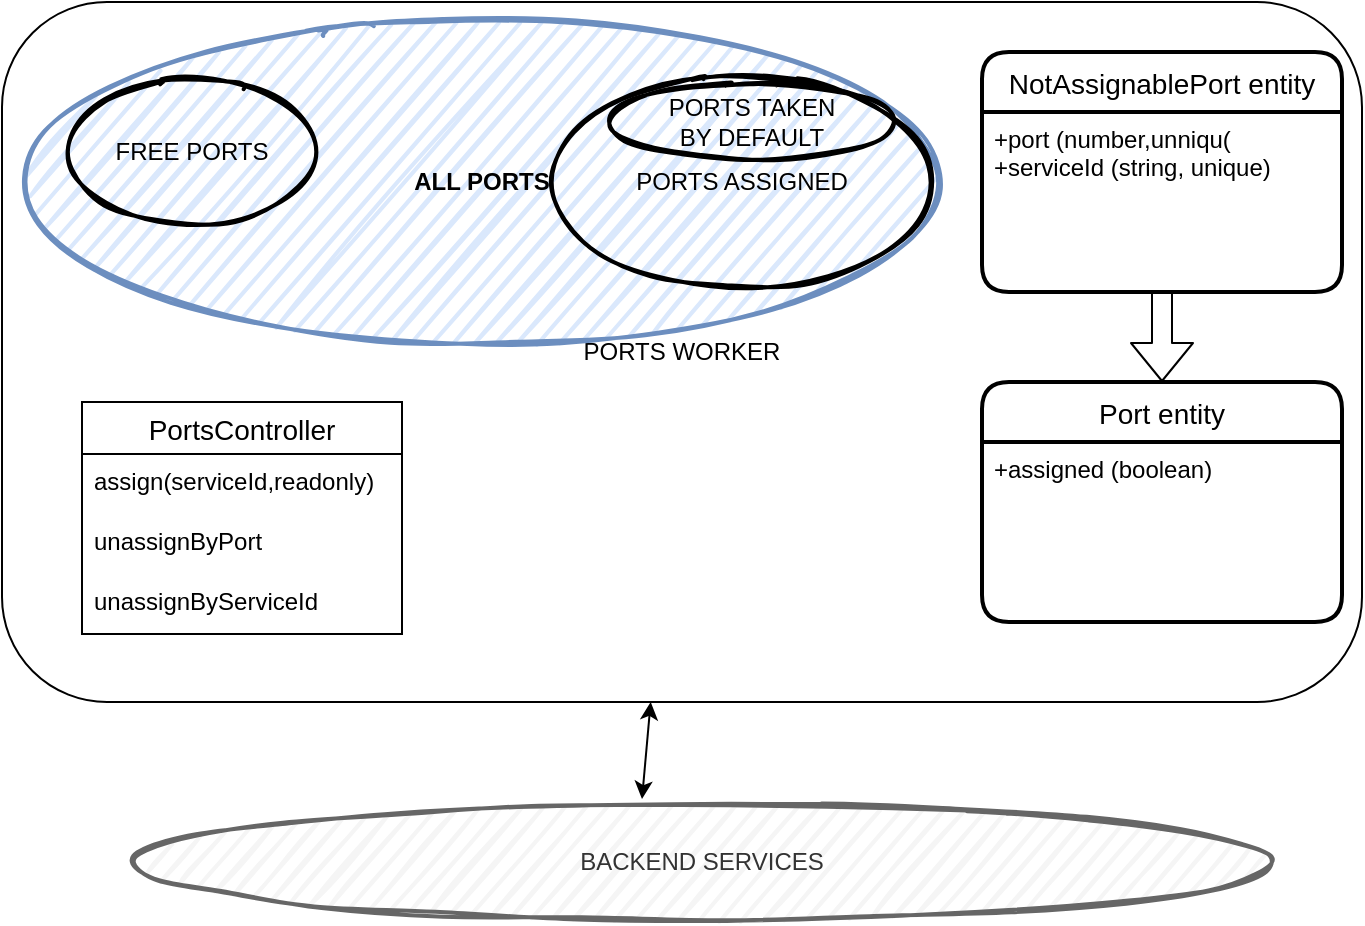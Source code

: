 <mxfile>
    <diagram id="KMkw1vf8qtbHQBLpbq38" name="Page-1">
        <mxGraphModel dx="2115" dy="451" grid="1" gridSize="10" guides="1" tooltips="1" connect="1" arrows="1" fold="1" page="1" pageScale="1" pageWidth="827" pageHeight="1169" math="0" shadow="0">
            <root>
                <mxCell id="0"/>
                <mxCell id="1" parent="0"/>
                <mxCell id="2" value="PORTS WORKER" style="rounded=1;whiteSpace=wrap;html=1;" parent="1" vertex="1">
                    <mxGeometry y="50" width="680" height="350" as="geometry"/>
                </mxCell>
                <mxCell id="18" value="&lt;b&gt;ALL PORTS&lt;/b&gt;" style="ellipse;whiteSpace=wrap;html=1;strokeWidth=2;fillWeight=2;hachureGap=8;fillColor=#dae8fc;fillStyle=dots;sketch=1;strokeColor=#6c8ebf;" parent="1" vertex="1">
                    <mxGeometry y="60" width="480" height="160" as="geometry"/>
                </mxCell>
                <mxCell id="3" value="FREE PORTS" style="ellipse;whiteSpace=wrap;html=1;strokeWidth=2;fillWeight=2;hachureGap=8;fillStyle=dots;sketch=1;fillColor=none;" parent="1" vertex="1">
                    <mxGeometry x="30" y="90" width="130" height="70" as="geometry"/>
                </mxCell>
                <mxCell id="5" value="PORTS ASSIGNED" style="ellipse;whiteSpace=wrap;html=1;strokeWidth=2;fillWeight=2;hachureGap=8;fillColor=none;fillStyle=dots;sketch=1;" parent="1" vertex="1">
                    <mxGeometry x="270" y="85" width="200" height="110" as="geometry"/>
                </mxCell>
                <mxCell id="4" value="PORTS TAKEN&lt;br&gt;BY DEFAULT" style="ellipse;whiteSpace=wrap;html=1;strokeWidth=2;fillWeight=2;hachureGap=8;fillColor=none;fillStyle=dots;sketch=1;" parent="1" vertex="1">
                    <mxGeometry x="300" y="90" width="150" height="40" as="geometry"/>
                </mxCell>
                <mxCell id="6" value="BACKEND SERVICES" style="ellipse;whiteSpace=wrap;html=1;strokeWidth=2;fillWeight=2;hachureGap=8;fillColor=#f5f5f5;fillStyle=dots;sketch=1;fontColor=#333333;strokeColor=#666666;" parent="1" vertex="1">
                    <mxGeometry x="50" y="450" width="600" height="60" as="geometry"/>
                </mxCell>
                <mxCell id="11" value="PortsController" style="swimlane;fontStyle=0;childLayout=stackLayout;horizontal=1;startSize=26;horizontalStack=0;resizeParent=1;resizeParentMax=0;resizeLast=0;collapsible=1;marginBottom=0;align=center;fontSize=14;" parent="1" vertex="1">
                    <mxGeometry x="40" y="250" width="160" height="116" as="geometry"/>
                </mxCell>
                <mxCell id="12" value="assign(serviceId,readonly)" style="text;strokeColor=none;fillColor=none;spacingLeft=4;spacingRight=4;overflow=hidden;rotatable=0;points=[[0,0.5],[1,0.5]];portConstraint=eastwest;fontSize=12;" parent="11" vertex="1">
                    <mxGeometry y="26" width="160" height="30" as="geometry"/>
                </mxCell>
                <mxCell id="13" value="unassignByPort&#10;" style="text;strokeColor=none;fillColor=none;spacingLeft=4;spacingRight=4;overflow=hidden;rotatable=0;points=[[0,0.5],[1,0.5]];portConstraint=eastwest;fontSize=12;" parent="11" vertex="1">
                    <mxGeometry y="56" width="160" height="30" as="geometry"/>
                </mxCell>
                <mxCell id="14" value="unassignByServiceId" style="text;strokeColor=none;fillColor=none;spacingLeft=4;spacingRight=4;overflow=hidden;rotatable=0;points=[[0,0.5],[1,0.5]];portConstraint=eastwest;fontSize=12;" parent="11" vertex="1">
                    <mxGeometry y="86" width="160" height="30" as="geometry"/>
                </mxCell>
                <mxCell id="16" value="" style="endArrow=classic;startArrow=classic;html=1;exitX=0.45;exitY=-0.025;exitDx=0;exitDy=0;exitPerimeter=0;" parent="1" source="6" target="2" edge="1">
                    <mxGeometry width="50" height="50" relative="1" as="geometry">
                        <mxPoint x="140" y="400" as="sourcePoint"/>
                        <mxPoint x="190" y="350" as="targetPoint"/>
                    </mxGeometry>
                </mxCell>
                <mxCell id="19" value="NotAssignablePort entity" style="swimlane;childLayout=stackLayout;horizontal=1;startSize=30;horizontalStack=0;rounded=1;fontSize=14;fontStyle=0;strokeWidth=2;resizeParent=0;resizeLast=1;shadow=0;dashed=0;align=center;" vertex="1" parent="1">
                    <mxGeometry x="490" y="75" width="180" height="120" as="geometry"/>
                </mxCell>
                <mxCell id="20" value="+port (number,unniqu(&#10;+serviceId (string, unique)" style="align=left;strokeColor=none;fillColor=none;spacingLeft=4;fontSize=12;verticalAlign=top;resizable=0;rotatable=0;part=1;" vertex="1" parent="19">
                    <mxGeometry y="30" width="180" height="90" as="geometry"/>
                </mxCell>
                <mxCell id="22" value="Port entity" style="swimlane;childLayout=stackLayout;horizontal=1;startSize=30;horizontalStack=0;rounded=1;fontSize=14;fontStyle=0;strokeWidth=2;resizeParent=0;resizeLast=1;shadow=0;dashed=0;align=center;" vertex="1" parent="1">
                    <mxGeometry x="490" y="240" width="180" height="120" as="geometry"/>
                </mxCell>
                <mxCell id="23" value="+assigned (boolean)" style="align=left;strokeColor=none;fillColor=none;spacingLeft=4;fontSize=12;verticalAlign=top;resizable=0;rotatable=0;part=1;" vertex="1" parent="22">
                    <mxGeometry y="30" width="180" height="90" as="geometry"/>
                </mxCell>
                <mxCell id="25" value="" style="edgeStyle=none;shape=flexArrow;html=1;" edge="1" parent="1" source="20">
                    <mxGeometry relative="1" as="geometry">
                        <mxPoint x="580" y="240" as="targetPoint"/>
                    </mxGeometry>
                </mxCell>
            </root>
        </mxGraphModel>
    </diagram>
</mxfile>